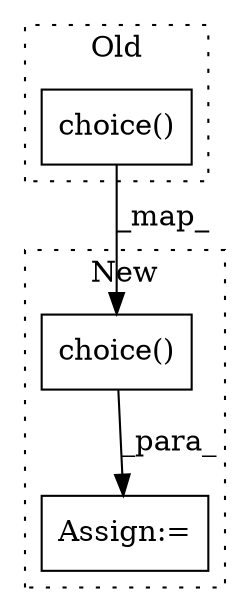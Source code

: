 digraph G {
subgraph cluster0 {
1 [label="choice()" a="75" s="3952,3985" l="17,1" shape="box"];
label = "Old";
style="dotted";
}
subgraph cluster1 {
2 [label="choice()" a="75" s="3532,3565" l="17,1" shape="box"];
3 [label="Assign:=" a="68" s="3524" l="8" shape="box"];
label = "New";
style="dotted";
}
1 -> 2 [label="_map_"];
2 -> 3 [label="_para_"];
}